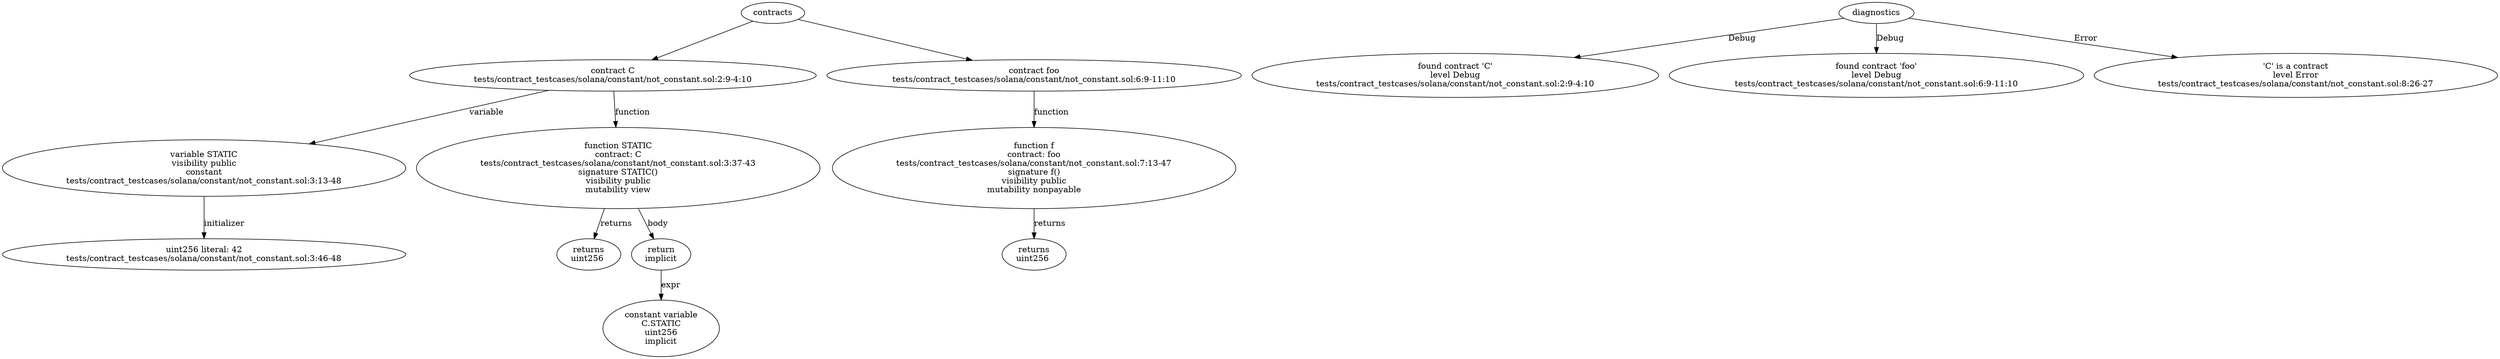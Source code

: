 strict digraph "tests/contract_testcases/solana/constant/not_constant.sol" {
	contract [label="contract C\ntests/contract_testcases/solana/constant/not_constant.sol:2:9-4:10"]
	var [label="variable STATIC\nvisibility public\nconstant\ntests/contract_testcases/solana/constant/not_constant.sol:3:13-48"]
	number_literal [label="uint256 literal: 42\ntests/contract_testcases/solana/constant/not_constant.sol:3:46-48"]
	STATIC [label="function STATIC\ncontract: C\ntests/contract_testcases/solana/constant/not_constant.sol:3:37-43\nsignature STATIC()\nvisibility public\nmutability view"]
	returns [label="returns\nuint256 "]
	return [label="return\nimplicit"]
	constant [label="constant variable\nC.STATIC\nuint256\nimplicit"]
	contract_8 [label="contract foo\ntests/contract_testcases/solana/constant/not_constant.sol:6:9-11:10"]
	f [label="function f\ncontract: foo\ntests/contract_testcases/solana/constant/not_constant.sol:7:13-47\nsignature f()\nvisibility public\nmutability nonpayable"]
	returns_10 [label="returns\nuint256 "]
	diagnostic [label="found contract 'C'\nlevel Debug\ntests/contract_testcases/solana/constant/not_constant.sol:2:9-4:10"]
	diagnostic_13 [label="found contract 'foo'\nlevel Debug\ntests/contract_testcases/solana/constant/not_constant.sol:6:9-11:10"]
	diagnostic_14 [label="'C' is a contract\nlevel Error\ntests/contract_testcases/solana/constant/not_constant.sol:8:26-27"]
	contracts -> contract
	contract -> var [label="variable"]
	var -> number_literal [label="initializer"]
	contract -> STATIC [label="function"]
	STATIC -> returns [label="returns"]
	STATIC -> return [label="body"]
	return -> constant [label="expr"]
	contracts -> contract_8
	contract_8 -> f [label="function"]
	f -> returns_10 [label="returns"]
	diagnostics -> diagnostic [label="Debug"]
	diagnostics -> diagnostic_13 [label="Debug"]
	diagnostics -> diagnostic_14 [label="Error"]
}

